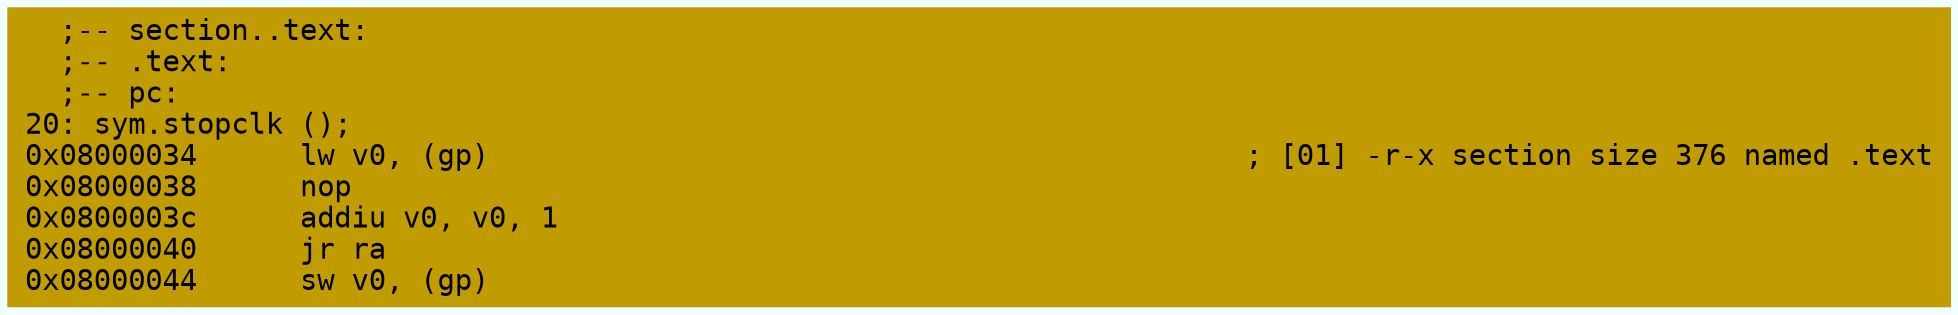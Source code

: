 digraph code {
	graph [bgcolor=azure fontsize=8 fontname="Courier" splines="ortho"];
	node [fillcolor=gray style=filled shape=box];
	edge [arrowhead="normal"];
	"0x08000034" [URL="sym.stopclk/0x08000034", fillcolor="#c19c00",color="#c19c00", fontname="Courier",label="  ;-- section..text:\l  ;-- .text:\l  ;-- pc:\l20: sym.stopclk ();\l0x08000034      lw v0, (gp)                                            ; [01] -r-x section size 376 named .text\l0x08000038      nop\l0x0800003c      addiu v0, v0, 1\l0x08000040      jr ra\l0x08000044      sw v0, (gp)\l"]
}
